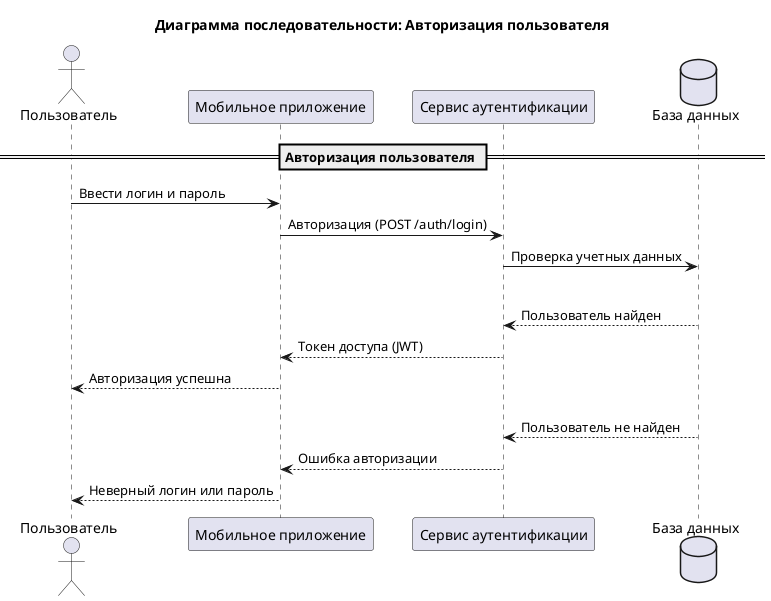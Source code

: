 @startuml
title Диаграмма последовательности: Авторизация пользователя

actor Пользователь as User
participant "Мобильное приложение" as MobileApp
participant "Сервис аутентификации" as AuthService
database "База данных" as DB

== Авторизация пользователя ==
User -> MobileApp: Ввести логин и пароль
MobileApp -> AuthService: Авторизация (POST /auth/login)
AuthService -> DB: Проверка учетных данных

alt Учетные данные верны
    DB --> AuthService: Пользователь найден
    AuthService --> MobileApp: Токен доступа (JWT)
    MobileApp --> User: Авторизация успешна
else Учетные данные неверны
    DB --> AuthService: Пользователь не найден
    AuthService --> MobileApp: Ошибка авторизации
    MobileApp --> User: Неверный логин или пароль

@enduml

